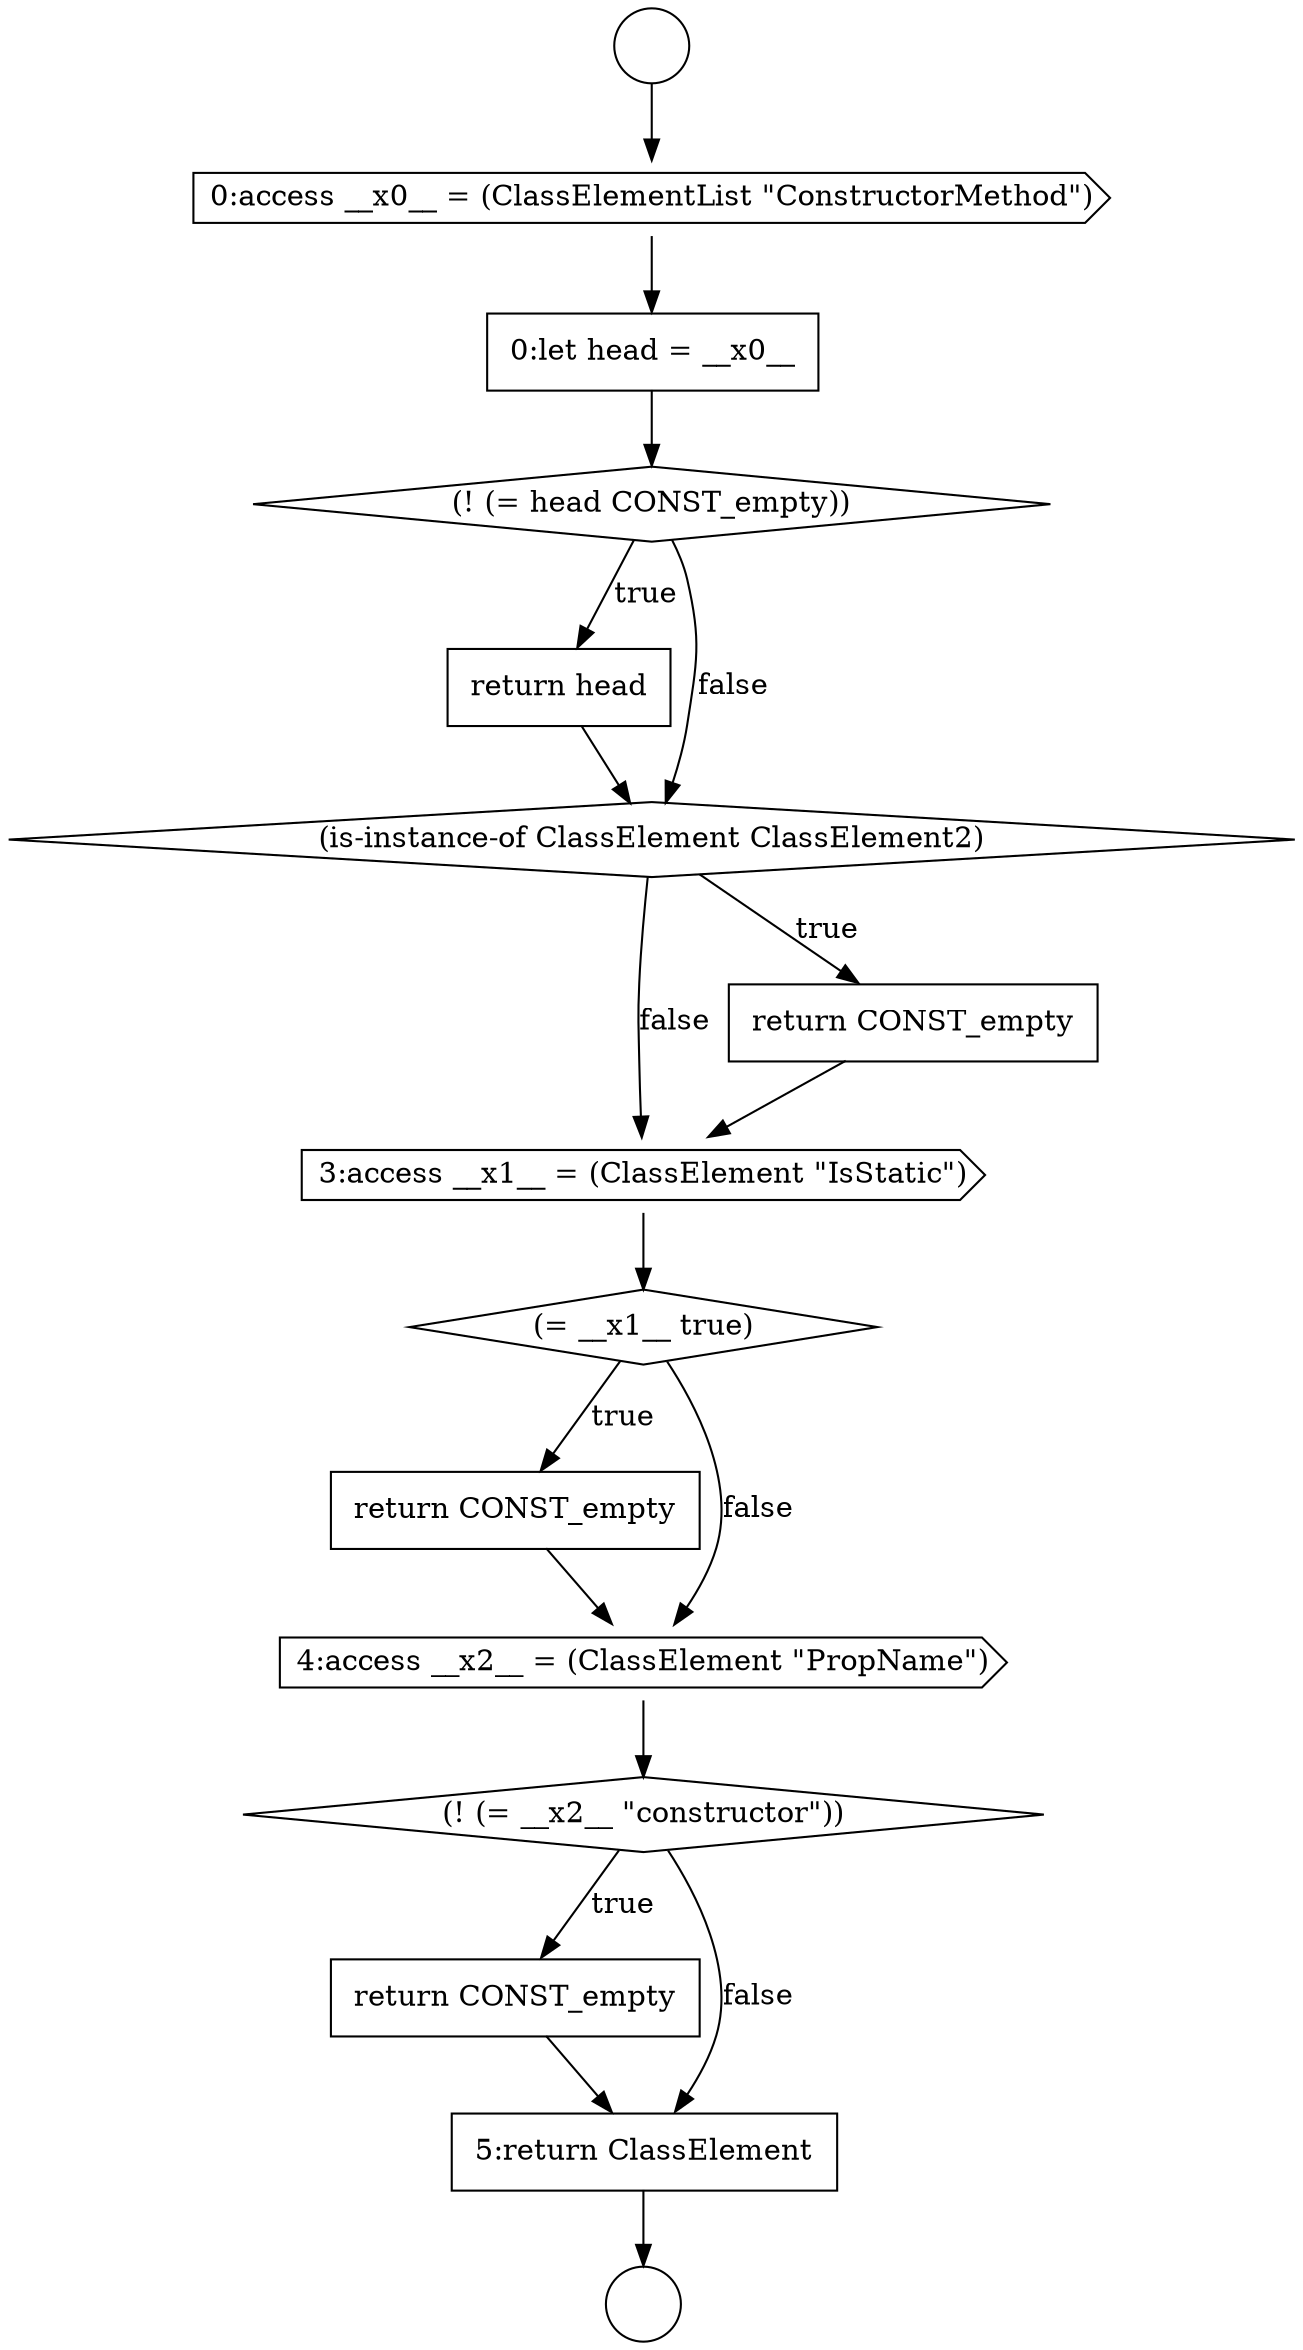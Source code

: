 digraph {
  node8398 [shape=none, margin=0, label=<<font color="black">
    <table border="0" cellborder="1" cellspacing="0" cellpadding="10">
      <tr><td align="left">return CONST_empty</td></tr>
    </table>
  </font>> color="black" fillcolor="white" style=filled]
  node8385 [shape=circle label=" " color="black" fillcolor="white" style=filled]
  node8389 [shape=diamond, label=<<font color="black">(! (= head CONST_empty))</font>> color="black" fillcolor="white" style=filled]
  node8394 [shape=diamond, label=<<font color="black">(= __x1__ true)</font>> color="black" fillcolor="white" style=filled]
  node8397 [shape=diamond, label=<<font color="black">(! (= __x2__ &quot;constructor&quot;))</font>> color="black" fillcolor="white" style=filled]
  node8386 [shape=circle label=" " color="black" fillcolor="white" style=filled]
  node8390 [shape=none, margin=0, label=<<font color="black">
    <table border="0" cellborder="1" cellspacing="0" cellpadding="10">
      <tr><td align="left">return head</td></tr>
    </table>
  </font>> color="black" fillcolor="white" style=filled]
  node8393 [shape=cds, label=<<font color="black">3:access __x1__ = (ClassElement &quot;IsStatic&quot;)</font>> color="black" fillcolor="white" style=filled]
  node8387 [shape=cds, label=<<font color="black">0:access __x0__ = (ClassElementList &quot;ConstructorMethod&quot;)</font>> color="black" fillcolor="white" style=filled]
  node8392 [shape=none, margin=0, label=<<font color="black">
    <table border="0" cellborder="1" cellspacing="0" cellpadding="10">
      <tr><td align="left">return CONST_empty</td></tr>
    </table>
  </font>> color="black" fillcolor="white" style=filled]
  node8395 [shape=none, margin=0, label=<<font color="black">
    <table border="0" cellborder="1" cellspacing="0" cellpadding="10">
      <tr><td align="left">return CONST_empty</td></tr>
    </table>
  </font>> color="black" fillcolor="white" style=filled]
  node8396 [shape=cds, label=<<font color="black">4:access __x2__ = (ClassElement &quot;PropName&quot;)</font>> color="black" fillcolor="white" style=filled]
  node8391 [shape=diamond, label=<<font color="black">(is-instance-of ClassElement ClassElement2)</font>> color="black" fillcolor="white" style=filled]
  node8388 [shape=none, margin=0, label=<<font color="black">
    <table border="0" cellborder="1" cellspacing="0" cellpadding="10">
      <tr><td align="left">0:let head = __x0__</td></tr>
    </table>
  </font>> color="black" fillcolor="white" style=filled]
  node8399 [shape=none, margin=0, label=<<font color="black">
    <table border="0" cellborder="1" cellspacing="0" cellpadding="10">
      <tr><td align="left">5:return ClassElement</td></tr>
    </table>
  </font>> color="black" fillcolor="white" style=filled]
  node8398 -> node8399 [ color="black"]
  node8393 -> node8394 [ color="black"]
  node8389 -> node8390 [label=<<font color="black">true</font>> color="black"]
  node8389 -> node8391 [label=<<font color="black">false</font>> color="black"]
  node8392 -> node8393 [ color="black"]
  node8388 -> node8389 [ color="black"]
  node8390 -> node8391 [ color="black"]
  node8395 -> node8396 [ color="black"]
  node8396 -> node8397 [ color="black"]
  node8385 -> node8387 [ color="black"]
  node8397 -> node8398 [label=<<font color="black">true</font>> color="black"]
  node8397 -> node8399 [label=<<font color="black">false</font>> color="black"]
  node8399 -> node8386 [ color="black"]
  node8387 -> node8388 [ color="black"]
  node8391 -> node8392 [label=<<font color="black">true</font>> color="black"]
  node8391 -> node8393 [label=<<font color="black">false</font>> color="black"]
  node8394 -> node8395 [label=<<font color="black">true</font>> color="black"]
  node8394 -> node8396 [label=<<font color="black">false</font>> color="black"]
}
